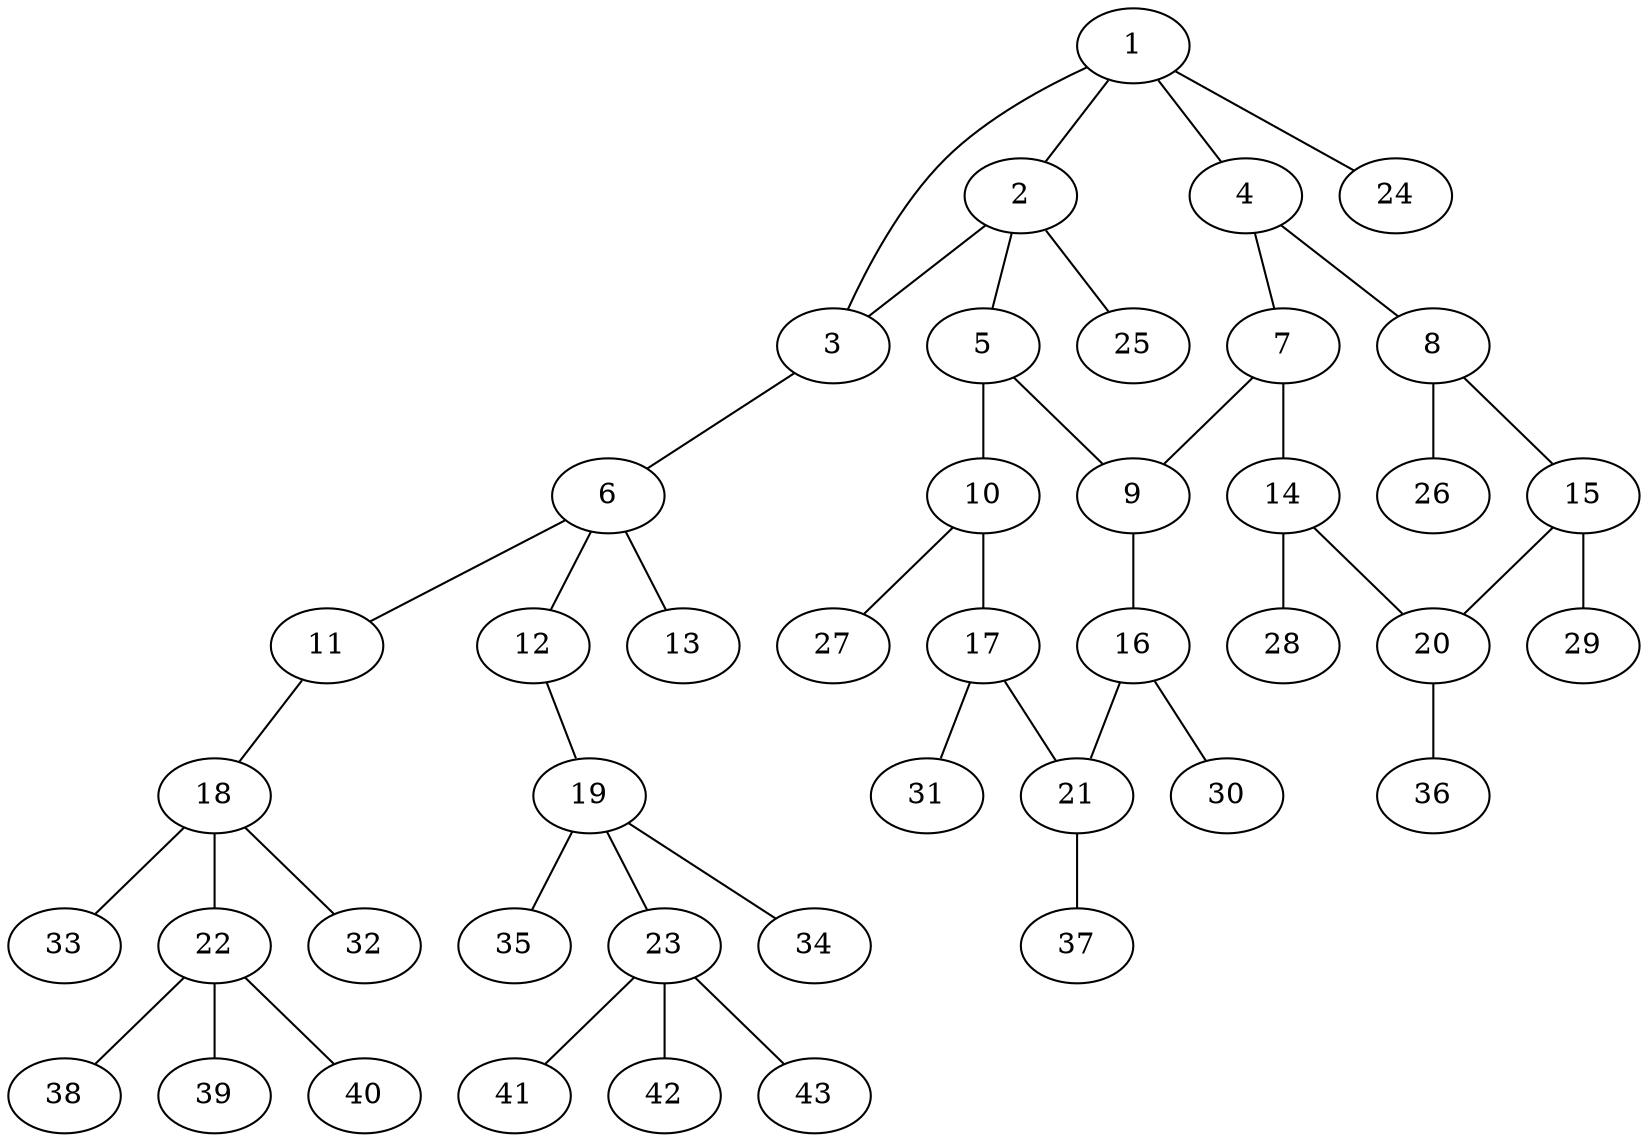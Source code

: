 graph molecule_1915 {
	1	 [chem=C];
	2	 [chem=C];
	1 -- 2	 [valence=1];
	3	 [chem=N];
	1 -- 3	 [valence=1];
	4	 [chem=C];
	1 -- 4	 [valence=1];
	24	 [chem=H];
	1 -- 24	 [valence=1];
	2 -- 3	 [valence=1];
	5	 [chem=C];
	2 -- 5	 [valence=1];
	25	 [chem=H];
	2 -- 25	 [valence=1];
	6	 [chem=P];
	3 -- 6	 [valence=1];
	7	 [chem=C];
	4 -- 7	 [valence=2];
	8	 [chem=C];
	4 -- 8	 [valence=1];
	9	 [chem=C];
	5 -- 9	 [valence=2];
	10	 [chem=C];
	5 -- 10	 [valence=1];
	11	 [chem=O];
	6 -- 11	 [valence=1];
	12	 [chem=O];
	6 -- 12	 [valence=1];
	13	 [chem=O];
	6 -- 13	 [valence=2];
	7 -- 9	 [valence=1];
	14	 [chem=C];
	7 -- 14	 [valence=1];
	15	 [chem=C];
	8 -- 15	 [valence=2];
	26	 [chem=H];
	8 -- 26	 [valence=1];
	16	 [chem=C];
	9 -- 16	 [valence=1];
	17	 [chem=C];
	10 -- 17	 [valence=2];
	27	 [chem=H];
	10 -- 27	 [valence=1];
	18	 [chem=C];
	11 -- 18	 [valence=1];
	19	 [chem=C];
	12 -- 19	 [valence=1];
	20	 [chem=C];
	14 -- 20	 [valence=2];
	28	 [chem=H];
	14 -- 28	 [valence=1];
	15 -- 20	 [valence=1];
	29	 [chem=H];
	15 -- 29	 [valence=1];
	21	 [chem=C];
	16 -- 21	 [valence=2];
	30	 [chem=H];
	16 -- 30	 [valence=1];
	17 -- 21	 [valence=1];
	31	 [chem=H];
	17 -- 31	 [valence=1];
	22	 [chem=C];
	18 -- 22	 [valence=1];
	32	 [chem=H];
	18 -- 32	 [valence=1];
	33	 [chem=H];
	18 -- 33	 [valence=1];
	23	 [chem=C];
	19 -- 23	 [valence=1];
	34	 [chem=H];
	19 -- 34	 [valence=1];
	35	 [chem=H];
	19 -- 35	 [valence=1];
	36	 [chem=H];
	20 -- 36	 [valence=1];
	37	 [chem=H];
	21 -- 37	 [valence=1];
	38	 [chem=H];
	22 -- 38	 [valence=1];
	39	 [chem=H];
	22 -- 39	 [valence=1];
	40	 [chem=H];
	22 -- 40	 [valence=1];
	41	 [chem=H];
	23 -- 41	 [valence=1];
	42	 [chem=H];
	23 -- 42	 [valence=1];
	43	 [chem=H];
	23 -- 43	 [valence=1];
}

